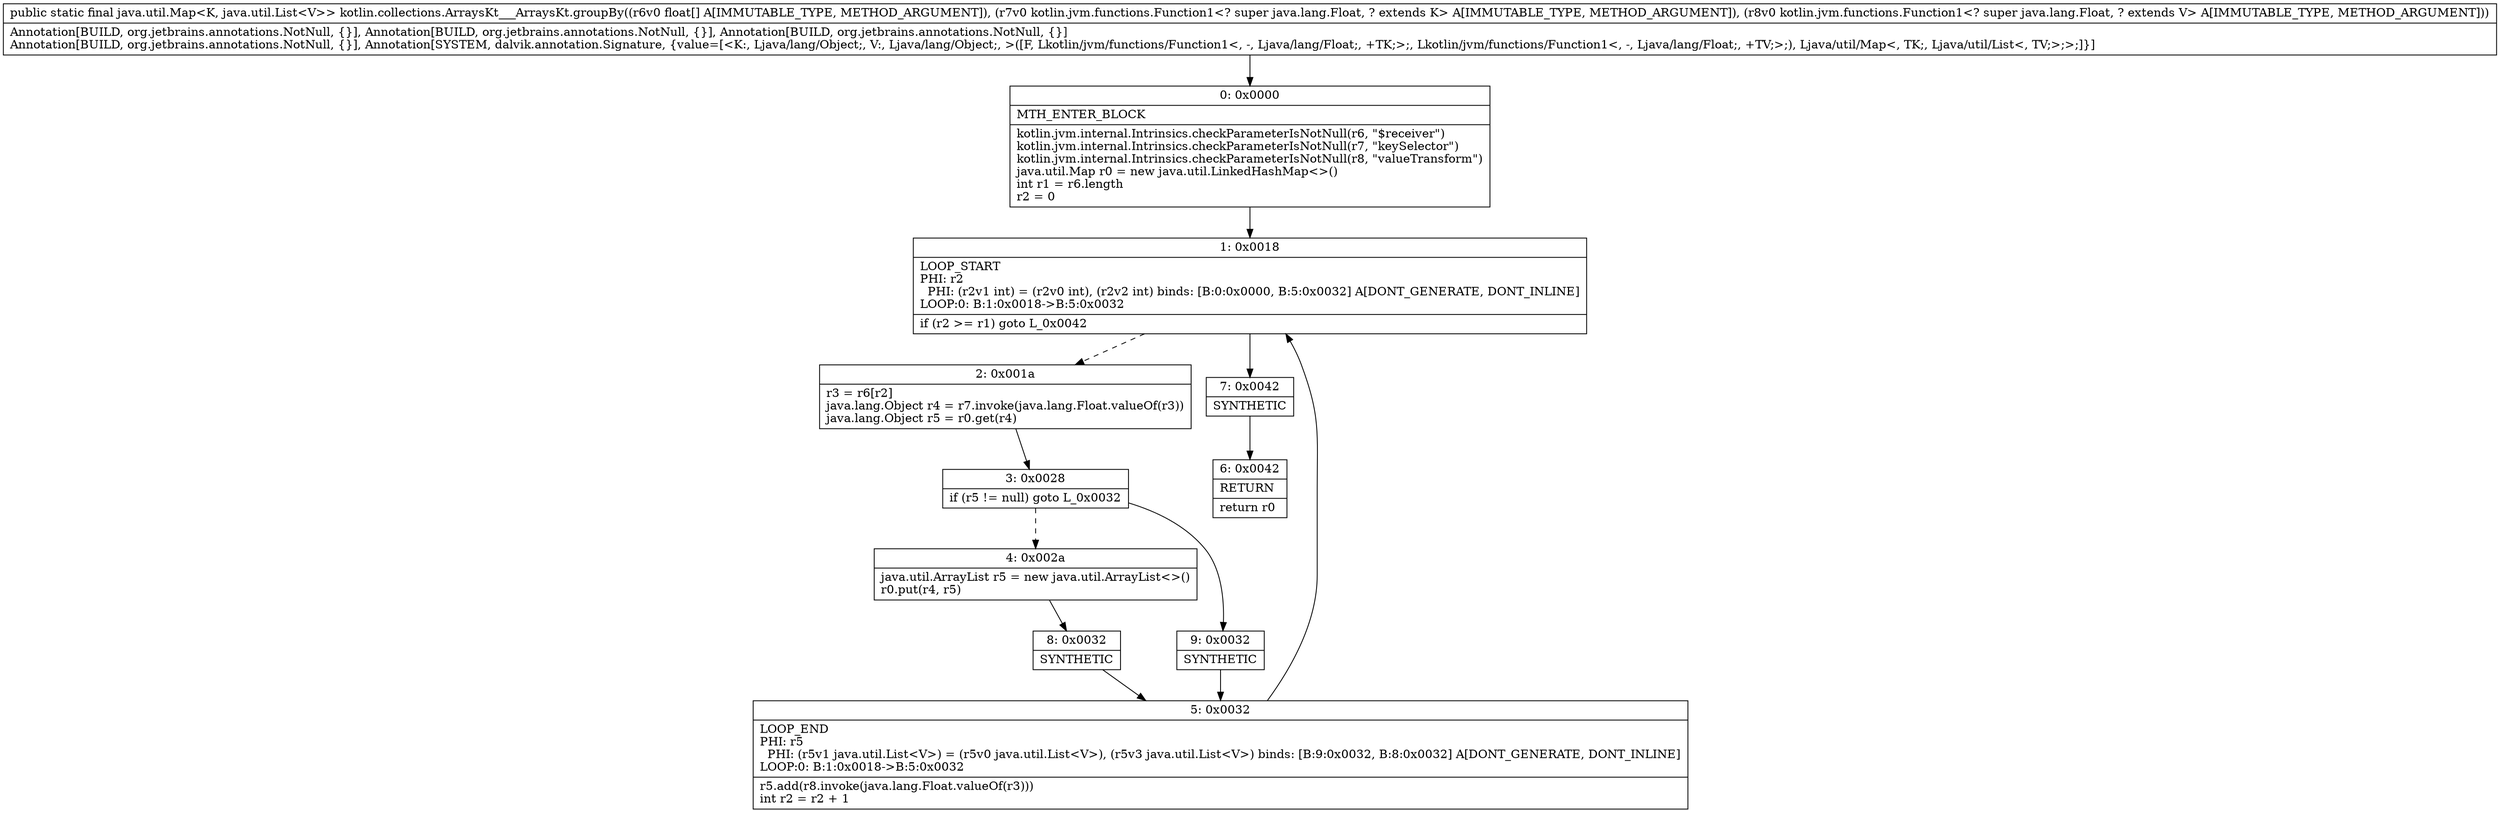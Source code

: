 digraph "CFG forkotlin.collections.ArraysKt___ArraysKt.groupBy([FLkotlin\/jvm\/functions\/Function1;Lkotlin\/jvm\/functions\/Function1;)Ljava\/util\/Map;" {
Node_0 [shape=record,label="{0\:\ 0x0000|MTH_ENTER_BLOCK\l|kotlin.jvm.internal.Intrinsics.checkParameterIsNotNull(r6, \"$receiver\")\lkotlin.jvm.internal.Intrinsics.checkParameterIsNotNull(r7, \"keySelector\")\lkotlin.jvm.internal.Intrinsics.checkParameterIsNotNull(r8, \"valueTransform\")\ljava.util.Map r0 = new java.util.LinkedHashMap\<\>()\lint r1 = r6.length\lr2 = 0\l}"];
Node_1 [shape=record,label="{1\:\ 0x0018|LOOP_START\lPHI: r2 \l  PHI: (r2v1 int) = (r2v0 int), (r2v2 int) binds: [B:0:0x0000, B:5:0x0032] A[DONT_GENERATE, DONT_INLINE]\lLOOP:0: B:1:0x0018\-\>B:5:0x0032\l|if (r2 \>= r1) goto L_0x0042\l}"];
Node_2 [shape=record,label="{2\:\ 0x001a|r3 = r6[r2]\ljava.lang.Object r4 = r7.invoke(java.lang.Float.valueOf(r3))\ljava.lang.Object r5 = r0.get(r4)\l}"];
Node_3 [shape=record,label="{3\:\ 0x0028|if (r5 != null) goto L_0x0032\l}"];
Node_4 [shape=record,label="{4\:\ 0x002a|java.util.ArrayList r5 = new java.util.ArrayList\<\>()\lr0.put(r4, r5)\l}"];
Node_5 [shape=record,label="{5\:\ 0x0032|LOOP_END\lPHI: r5 \l  PHI: (r5v1 java.util.List\<V\>) = (r5v0 java.util.List\<V\>), (r5v3 java.util.List\<V\>) binds: [B:9:0x0032, B:8:0x0032] A[DONT_GENERATE, DONT_INLINE]\lLOOP:0: B:1:0x0018\-\>B:5:0x0032\l|r5.add(r8.invoke(java.lang.Float.valueOf(r3)))\lint r2 = r2 + 1\l}"];
Node_6 [shape=record,label="{6\:\ 0x0042|RETURN\l|return r0\l}"];
Node_7 [shape=record,label="{7\:\ 0x0042|SYNTHETIC\l}"];
Node_8 [shape=record,label="{8\:\ 0x0032|SYNTHETIC\l}"];
Node_9 [shape=record,label="{9\:\ 0x0032|SYNTHETIC\l}"];
MethodNode[shape=record,label="{public static final java.util.Map\<K, java.util.List\<V\>\> kotlin.collections.ArraysKt___ArraysKt.groupBy((r6v0 float[] A[IMMUTABLE_TYPE, METHOD_ARGUMENT]), (r7v0 kotlin.jvm.functions.Function1\<? super java.lang.Float, ? extends K\> A[IMMUTABLE_TYPE, METHOD_ARGUMENT]), (r8v0 kotlin.jvm.functions.Function1\<? super java.lang.Float, ? extends V\> A[IMMUTABLE_TYPE, METHOD_ARGUMENT]))  | Annotation[BUILD, org.jetbrains.annotations.NotNull, \{\}], Annotation[BUILD, org.jetbrains.annotations.NotNull, \{\}], Annotation[BUILD, org.jetbrains.annotations.NotNull, \{\}]\lAnnotation[BUILD, org.jetbrains.annotations.NotNull, \{\}], Annotation[SYSTEM, dalvik.annotation.Signature, \{value=[\<K:, Ljava\/lang\/Object;, V:, Ljava\/lang\/Object;, \>([F, Lkotlin\/jvm\/functions\/Function1\<, \-, Ljava\/lang\/Float;, +TK;\>;, Lkotlin\/jvm\/functions\/Function1\<, \-, Ljava\/lang\/Float;, +TV;\>;), Ljava\/util\/Map\<, TK;, Ljava\/util\/List\<, TV;\>;\>;]\}]\l}"];
MethodNode -> Node_0;
Node_0 -> Node_1;
Node_1 -> Node_2[style=dashed];
Node_1 -> Node_7;
Node_2 -> Node_3;
Node_3 -> Node_4[style=dashed];
Node_3 -> Node_9;
Node_4 -> Node_8;
Node_5 -> Node_1;
Node_7 -> Node_6;
Node_8 -> Node_5;
Node_9 -> Node_5;
}

